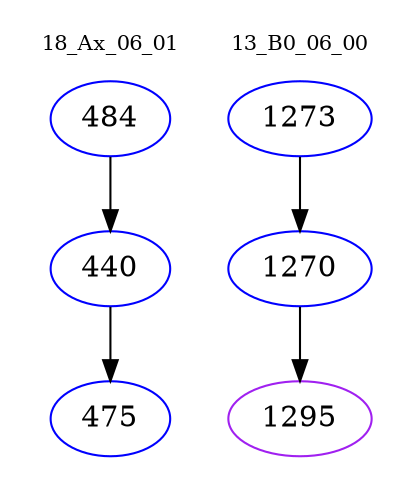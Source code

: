 digraph{
subgraph cluster_0 {
color = white
label = "18_Ax_06_01";
fontsize=10;
T0_484 [label="484", color="blue"]
T0_484 -> T0_440 [color="black"]
T0_440 [label="440", color="blue"]
T0_440 -> T0_475 [color="black"]
T0_475 [label="475", color="blue"]
}
subgraph cluster_1 {
color = white
label = "13_B0_06_00";
fontsize=10;
T1_1273 [label="1273", color="blue"]
T1_1273 -> T1_1270 [color="black"]
T1_1270 [label="1270", color="blue"]
T1_1270 -> T1_1295 [color="black"]
T1_1295 [label="1295", color="purple"]
}
}
